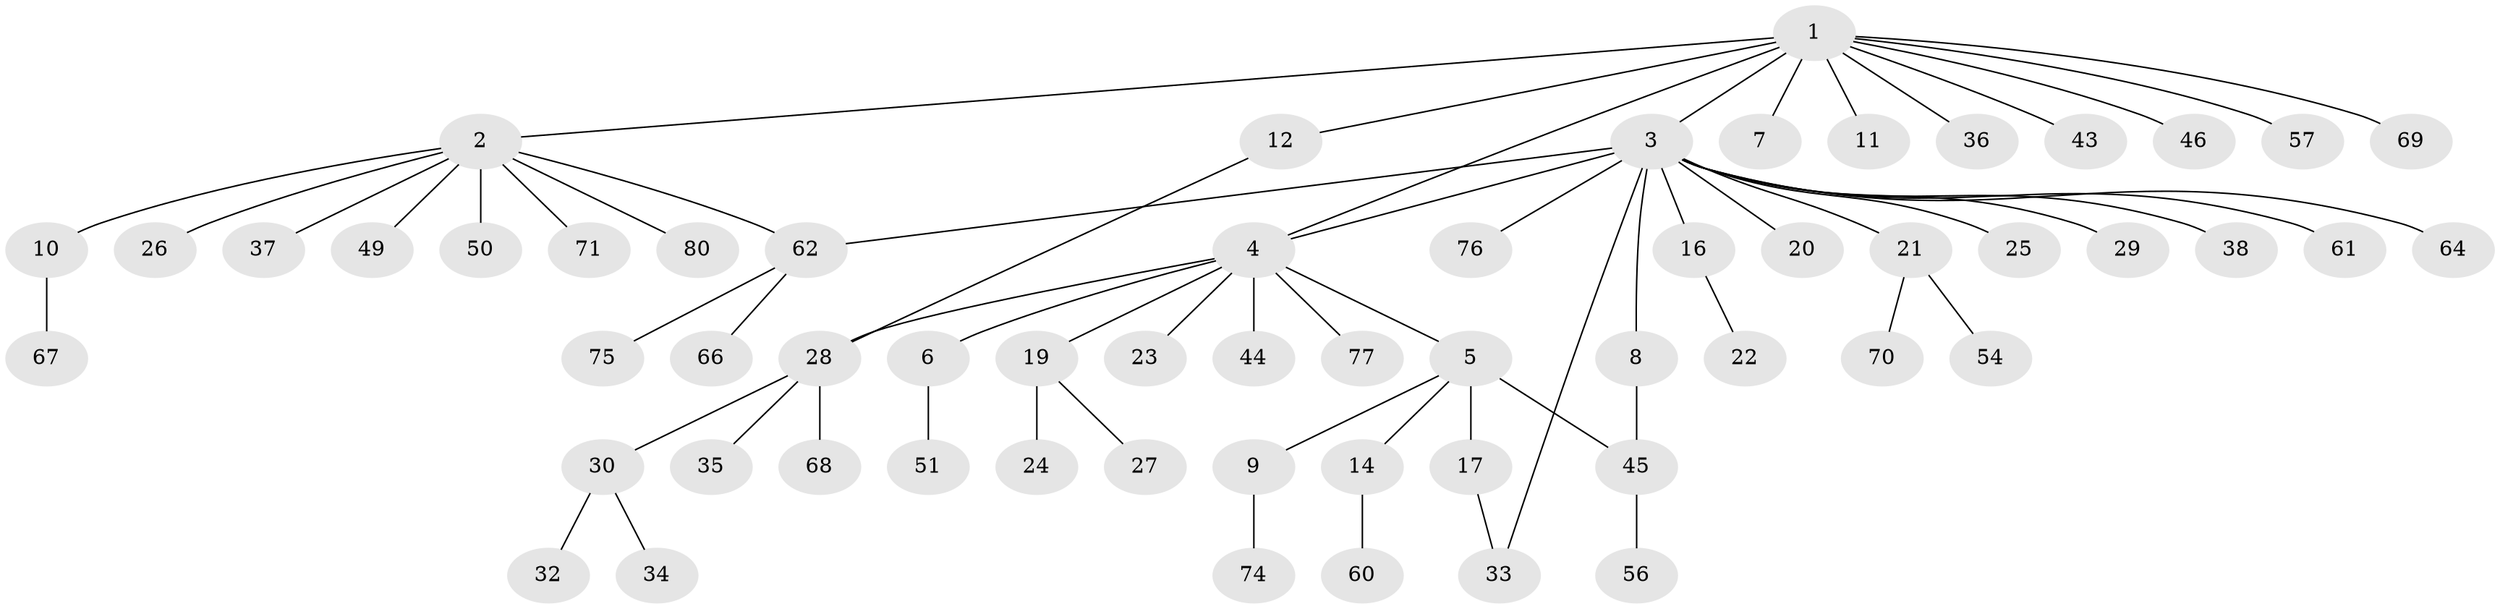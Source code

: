 // Generated by graph-tools (version 1.1) at 2025/51/02/27/25 19:51:57]
// undirected, 59 vertices, 63 edges
graph export_dot {
graph [start="1"]
  node [color=gray90,style=filled];
  1 [super="+13"];
  2 [super="+41"];
  3 [super="+79"];
  4 [super="+31"];
  5 [super="+59"];
  6;
  7;
  8 [super="+72"];
  9 [super="+55"];
  10 [super="+53"];
  11;
  12 [super="+15"];
  14;
  16 [super="+18"];
  17 [super="+81"];
  19 [super="+48"];
  20;
  21 [super="+47"];
  22;
  23;
  24 [super="+78"];
  25;
  26;
  27 [super="+63"];
  28 [super="+42"];
  29;
  30 [super="+39"];
  32;
  33 [super="+40"];
  34;
  35;
  36;
  37;
  38;
  43;
  44;
  45 [super="+52"];
  46;
  49;
  50;
  51;
  54 [super="+58"];
  56;
  57;
  60;
  61;
  62 [super="+65"];
  64;
  66;
  67 [super="+73"];
  68;
  69;
  70;
  71;
  74;
  75;
  76;
  77;
  80;
  1 -- 2;
  1 -- 3 [weight=2];
  1 -- 7;
  1 -- 11;
  1 -- 12;
  1 -- 36;
  1 -- 43;
  1 -- 69;
  1 -- 46;
  1 -- 57;
  1 -- 4;
  2 -- 10;
  2 -- 26;
  2 -- 37;
  2 -- 49;
  2 -- 50;
  2 -- 62;
  2 -- 71;
  2 -- 80;
  3 -- 4;
  3 -- 8;
  3 -- 16;
  3 -- 20;
  3 -- 21;
  3 -- 25;
  3 -- 29;
  3 -- 38;
  3 -- 61;
  3 -- 64;
  3 -- 76;
  3 -- 62;
  3 -- 33;
  4 -- 5;
  4 -- 6;
  4 -- 19;
  4 -- 23;
  4 -- 28;
  4 -- 44;
  4 -- 77;
  5 -- 9;
  5 -- 14;
  5 -- 17;
  5 -- 45;
  6 -- 51;
  8 -- 45;
  9 -- 74;
  10 -- 67;
  12 -- 28;
  14 -- 60;
  16 -- 22;
  17 -- 33;
  19 -- 24;
  19 -- 27;
  21 -- 54;
  21 -- 70;
  28 -- 30;
  28 -- 35;
  28 -- 68;
  30 -- 32;
  30 -- 34;
  45 -- 56;
  62 -- 75;
  62 -- 66;
}
